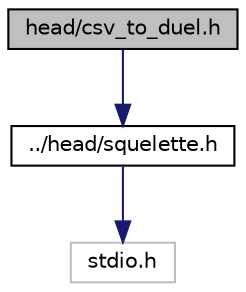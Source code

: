 digraph "head/csv_to_duel.h"
{
  edge [fontname="Helvetica",fontsize="10",labelfontname="Helvetica",labelfontsize="10"];
  node [fontname="Helvetica",fontsize="10",shape=record];
  Node0 [label="head/csv_to_duel.h",height=0.2,width=0.4,color="black", fillcolor="grey75", style="filled", fontcolor="black"];
  Node0 -> Node1 [color="midnightblue",fontsize="10",style="solid",fontname="Helvetica"];
  Node1 [label="../head/squelette.h",height=0.2,width=0.4,color="black", fillcolor="white", style="filled",URL="$squelette_8h.html",tooltip="Déclare un enssemble de types (tableaux/matrices de caractère/entiers) ainsi que les fonctions perm..."];
  Node1 -> Node2 [color="midnightblue",fontsize="10",style="solid",fontname="Helvetica"];
  Node2 [label="stdio.h",height=0.2,width=0.4,color="grey75", fillcolor="white", style="filled"];
}

